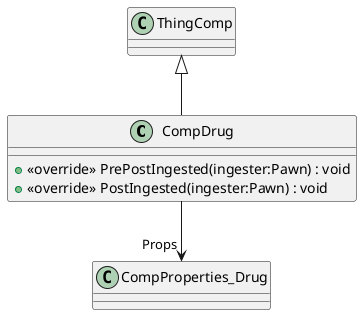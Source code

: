 @startuml
class CompDrug {
    + <<override>> PrePostIngested(ingester:Pawn) : void
    + <<override>> PostIngested(ingester:Pawn) : void
}
ThingComp <|-- CompDrug
CompDrug --> "Props" CompProperties_Drug
@enduml
